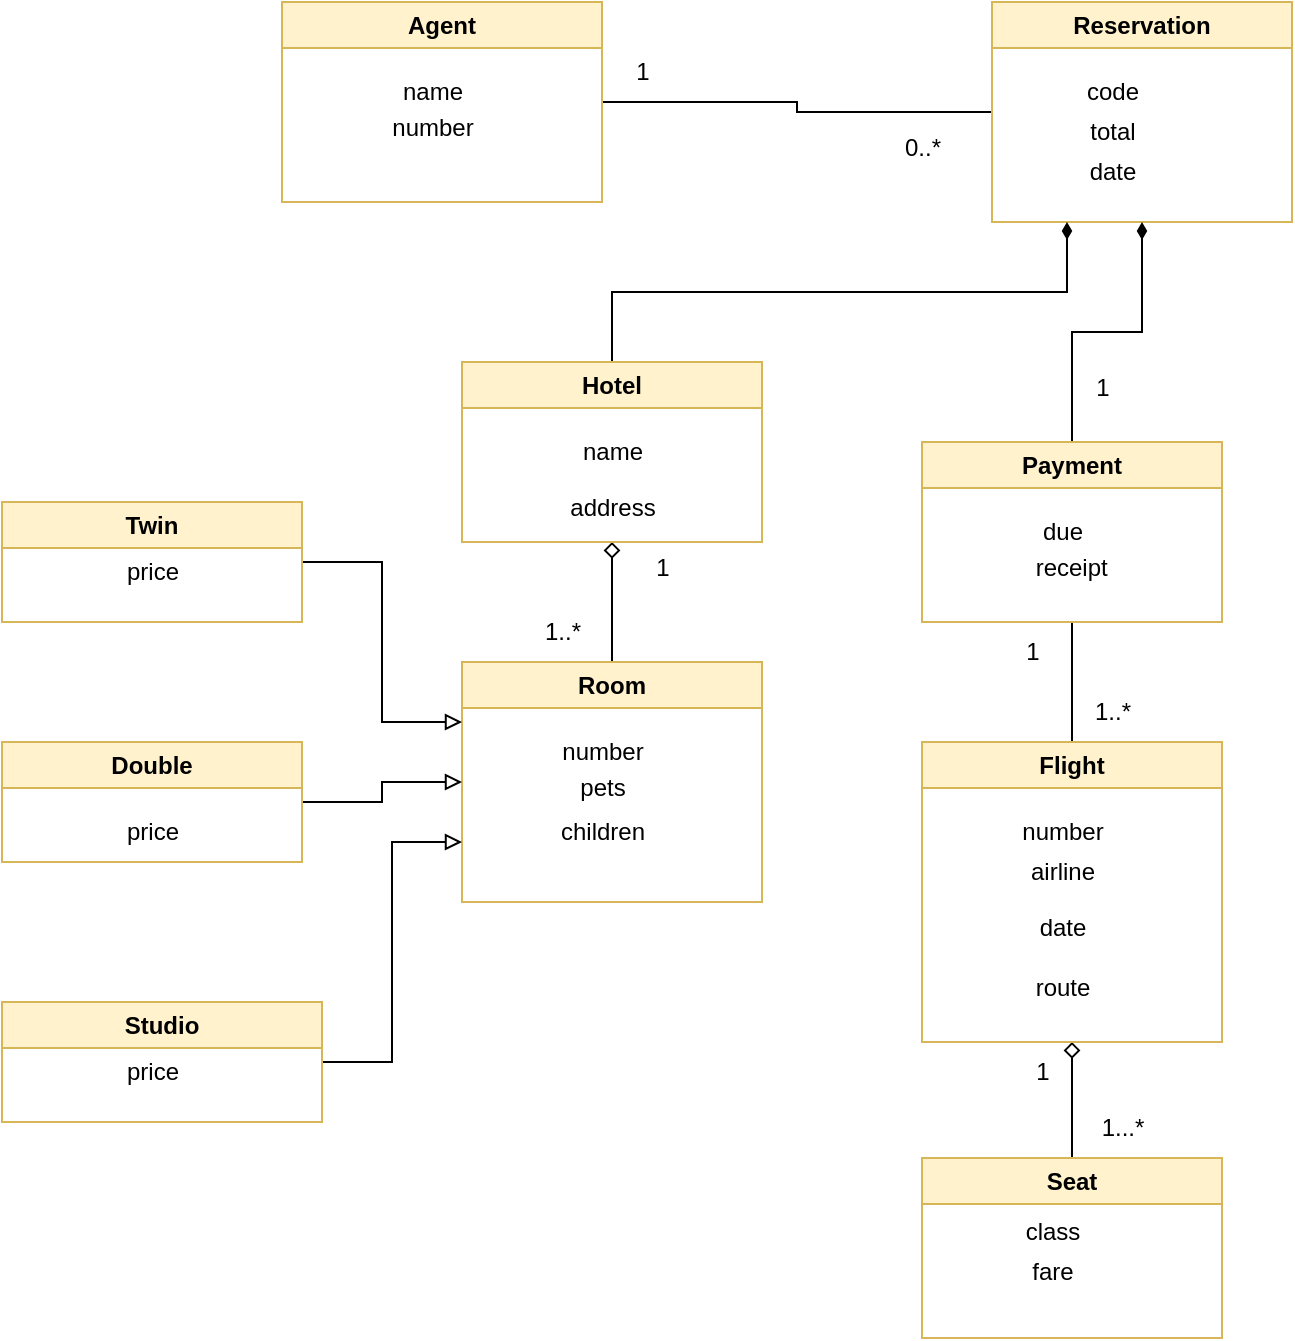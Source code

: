 <mxfile version="21.1.9" type="github">
  <diagram id="C5RBs43oDa-KdzZeNtuy" name="Page-1">
    <mxGraphModel dx="423" dy="667" grid="1" gridSize="10" guides="1" tooltips="1" connect="1" arrows="1" fold="1" page="1" pageScale="1" pageWidth="827" pageHeight="1169" math="0" shadow="0">
      <root>
        <mxCell id="WIyWlLk6GJQsqaUBKTNV-0" />
        <mxCell id="WIyWlLk6GJQsqaUBKTNV-1" parent="WIyWlLk6GJQsqaUBKTNV-0" />
        <mxCell id="vMgEtQviewHtqM_rrnDn-48" style="edgeStyle=orthogonalEdgeStyle;rounded=0;orthogonalLoop=1;jettySize=auto;html=1;exitX=1;exitY=0.5;exitDx=0;exitDy=0;entryX=0;entryY=0.5;entryDx=0;entryDy=0;endArrow=none;endFill=0;" edge="1" parent="WIyWlLk6GJQsqaUBKTNV-1" source="vMgEtQviewHtqM_rrnDn-0" target="vMgEtQviewHtqM_rrnDn-1">
          <mxGeometry relative="1" as="geometry" />
        </mxCell>
        <mxCell id="vMgEtQviewHtqM_rrnDn-0" value="Agent" style="swimlane;whiteSpace=wrap;html=1;fillColor=#fff2cc;strokeColor=#d6b656;" vertex="1" parent="WIyWlLk6GJQsqaUBKTNV-1">
          <mxGeometry x="170" y="50" width="160" height="100" as="geometry" />
        </mxCell>
        <mxCell id="vMgEtQviewHtqM_rrnDn-10" value="number" style="text;html=1;align=center;verticalAlign=middle;resizable=0;points=[];autosize=1;strokeColor=none;fillColor=none;" vertex="1" parent="vMgEtQviewHtqM_rrnDn-0">
          <mxGeometry x="45" y="48" width="60" height="30" as="geometry" />
        </mxCell>
        <mxCell id="vMgEtQviewHtqM_rrnDn-8" value="name" style="text;html=1;align=center;verticalAlign=middle;resizable=0;points=[];autosize=1;strokeColor=none;fillColor=none;" vertex="1" parent="vMgEtQviewHtqM_rrnDn-0">
          <mxGeometry x="50" y="30" width="50" height="30" as="geometry" />
        </mxCell>
        <mxCell id="vMgEtQviewHtqM_rrnDn-1" value="Reservation" style="swimlane;whiteSpace=wrap;html=1;fillColor=#fff2cc;strokeColor=#d6b656;startSize=23;" vertex="1" parent="WIyWlLk6GJQsqaUBKTNV-1">
          <mxGeometry x="525" y="50" width="150" height="110" as="geometry" />
        </mxCell>
        <mxCell id="vMgEtQviewHtqM_rrnDn-12" value="total" style="text;html=1;align=center;verticalAlign=middle;resizable=0;points=[];autosize=1;strokeColor=none;fillColor=none;" vertex="1" parent="vMgEtQviewHtqM_rrnDn-1">
          <mxGeometry x="35" y="50" width="50" height="30" as="geometry" />
        </mxCell>
        <mxCell id="vMgEtQviewHtqM_rrnDn-14" value="date" style="text;html=1;align=center;verticalAlign=middle;resizable=0;points=[];autosize=1;strokeColor=none;fillColor=none;" vertex="1" parent="vMgEtQviewHtqM_rrnDn-1">
          <mxGeometry x="35" y="70" width="50" height="30" as="geometry" />
        </mxCell>
        <mxCell id="vMgEtQviewHtqM_rrnDn-11" value="code" style="text;html=1;align=center;verticalAlign=middle;resizable=0;points=[];autosize=1;strokeColor=none;fillColor=none;" vertex="1" parent="vMgEtQviewHtqM_rrnDn-1">
          <mxGeometry x="35" y="30" width="50" height="30" as="geometry" />
        </mxCell>
        <mxCell id="vMgEtQviewHtqM_rrnDn-30" style="edgeStyle=orthogonalEdgeStyle;rounded=0;orthogonalLoop=1;jettySize=auto;html=1;exitX=0.5;exitY=1;exitDx=0;exitDy=0;entryX=0.5;entryY=0;entryDx=0;entryDy=0;startArrow=diamond;startFill=0;endArrow=none;endFill=0;" edge="1" parent="WIyWlLk6GJQsqaUBKTNV-1" source="vMgEtQviewHtqM_rrnDn-2" target="vMgEtQviewHtqM_rrnDn-3">
          <mxGeometry relative="1" as="geometry" />
        </mxCell>
        <mxCell id="vMgEtQviewHtqM_rrnDn-47" style="edgeStyle=orthogonalEdgeStyle;rounded=0;orthogonalLoop=1;jettySize=auto;html=1;exitX=0.5;exitY=0;exitDx=0;exitDy=0;entryX=0.25;entryY=1;entryDx=0;entryDy=0;endArrow=diamondThin;endFill=1;" edge="1" parent="WIyWlLk6GJQsqaUBKTNV-1" source="vMgEtQviewHtqM_rrnDn-2" target="vMgEtQviewHtqM_rrnDn-1">
          <mxGeometry relative="1" as="geometry" />
        </mxCell>
        <mxCell id="vMgEtQviewHtqM_rrnDn-2" value="Hotel" style="swimlane;whiteSpace=wrap;html=1;fillColor=#fff2cc;strokeColor=#d6b656;startSize=23;" vertex="1" parent="WIyWlLk6GJQsqaUBKTNV-1">
          <mxGeometry x="260" y="230" width="150" height="90" as="geometry" />
        </mxCell>
        <mxCell id="vMgEtQviewHtqM_rrnDn-16" value="address" style="text;html=1;align=center;verticalAlign=middle;resizable=0;points=[];autosize=1;strokeColor=none;fillColor=none;" vertex="1" parent="vMgEtQviewHtqM_rrnDn-2">
          <mxGeometry x="40" y="58" width="70" height="30" as="geometry" />
        </mxCell>
        <mxCell id="vMgEtQviewHtqM_rrnDn-15" value="name" style="text;html=1;align=center;verticalAlign=middle;resizable=0;points=[];autosize=1;strokeColor=none;fillColor=none;" vertex="1" parent="vMgEtQviewHtqM_rrnDn-2">
          <mxGeometry x="50" y="30" width="50" height="30" as="geometry" />
        </mxCell>
        <mxCell id="vMgEtQviewHtqM_rrnDn-3" value="Room" style="swimlane;whiteSpace=wrap;html=1;fillColor=#fff2cc;strokeColor=#d6b656;startSize=23;" vertex="1" parent="WIyWlLk6GJQsqaUBKTNV-1">
          <mxGeometry x="260" y="380" width="150" height="120" as="geometry" />
        </mxCell>
        <mxCell id="vMgEtQviewHtqM_rrnDn-7" value="number" style="text;html=1;align=center;verticalAlign=middle;resizable=0;points=[];autosize=1;strokeColor=none;fillColor=none;" vertex="1" parent="vMgEtQviewHtqM_rrnDn-3">
          <mxGeometry x="40" y="30" width="60" height="30" as="geometry" />
        </mxCell>
        <mxCell id="vMgEtQviewHtqM_rrnDn-29" value="children" style="text;html=1;align=center;verticalAlign=middle;resizable=0;points=[];autosize=1;strokeColor=none;fillColor=none;" vertex="1" parent="vMgEtQviewHtqM_rrnDn-3">
          <mxGeometry x="35" y="70" width="70" height="30" as="geometry" />
        </mxCell>
        <mxCell id="vMgEtQviewHtqM_rrnDn-28" value="pets" style="text;html=1;align=center;verticalAlign=middle;resizable=0;points=[];autosize=1;strokeColor=none;fillColor=none;" vertex="1" parent="vMgEtQviewHtqM_rrnDn-3">
          <mxGeometry x="45" y="48" width="50" height="30" as="geometry" />
        </mxCell>
        <mxCell id="vMgEtQviewHtqM_rrnDn-32" style="edgeStyle=orthogonalEdgeStyle;rounded=0;orthogonalLoop=1;jettySize=auto;html=1;exitX=0.5;exitY=1;exitDx=0;exitDy=0;entryX=0.5;entryY=0;entryDx=0;entryDy=0;startArrow=diamond;startFill=0;endArrow=none;endFill=0;" edge="1" parent="WIyWlLk6GJQsqaUBKTNV-1" source="vMgEtQviewHtqM_rrnDn-4" target="vMgEtQviewHtqM_rrnDn-5">
          <mxGeometry relative="1" as="geometry" />
        </mxCell>
        <mxCell id="vMgEtQviewHtqM_rrnDn-39" style="edgeStyle=orthogonalEdgeStyle;rounded=0;orthogonalLoop=1;jettySize=auto;html=1;exitX=0.5;exitY=0;exitDx=0;exitDy=0;entryX=0.5;entryY=1;entryDx=0;entryDy=0;endArrow=none;endFill=0;" edge="1" parent="WIyWlLk6GJQsqaUBKTNV-1" source="vMgEtQviewHtqM_rrnDn-4" target="vMgEtQviewHtqM_rrnDn-6">
          <mxGeometry relative="1" as="geometry" />
        </mxCell>
        <mxCell id="vMgEtQviewHtqM_rrnDn-4" value="Flight" style="swimlane;whiteSpace=wrap;html=1;fillColor=#fff2cc;strokeColor=#d6b656;startSize=23;" vertex="1" parent="WIyWlLk6GJQsqaUBKTNV-1">
          <mxGeometry x="490" y="420" width="150" height="150" as="geometry" />
        </mxCell>
        <mxCell id="vMgEtQviewHtqM_rrnDn-18" value="airline" style="text;html=1;align=center;verticalAlign=middle;resizable=0;points=[];autosize=1;strokeColor=none;fillColor=none;" vertex="1" parent="vMgEtQviewHtqM_rrnDn-4">
          <mxGeometry x="40" y="50" width="60" height="30" as="geometry" />
        </mxCell>
        <mxCell id="vMgEtQviewHtqM_rrnDn-17" value="number" style="text;html=1;align=center;verticalAlign=middle;resizable=0;points=[];autosize=1;strokeColor=none;fillColor=none;" vertex="1" parent="vMgEtQviewHtqM_rrnDn-4">
          <mxGeometry x="40" y="30" width="60" height="30" as="geometry" />
        </mxCell>
        <mxCell id="vMgEtQviewHtqM_rrnDn-19" value="date" style="text;html=1;align=center;verticalAlign=middle;resizable=0;points=[];autosize=1;strokeColor=none;fillColor=none;" vertex="1" parent="vMgEtQviewHtqM_rrnDn-4">
          <mxGeometry x="45" y="78" width="50" height="30" as="geometry" />
        </mxCell>
        <mxCell id="vMgEtQviewHtqM_rrnDn-20" value="route" style="text;html=1;align=center;verticalAlign=middle;resizable=0;points=[];autosize=1;strokeColor=none;fillColor=none;" vertex="1" parent="vMgEtQviewHtqM_rrnDn-4">
          <mxGeometry x="45" y="108" width="50" height="30" as="geometry" />
        </mxCell>
        <mxCell id="vMgEtQviewHtqM_rrnDn-5" value="Seat" style="swimlane;whiteSpace=wrap;html=1;fillColor=#fff2cc;strokeColor=#d6b656;startSize=23;" vertex="1" parent="WIyWlLk6GJQsqaUBKTNV-1">
          <mxGeometry x="490" y="628" width="150" height="90" as="geometry" />
        </mxCell>
        <mxCell id="vMgEtQviewHtqM_rrnDn-22" value="class" style="text;html=1;align=center;verticalAlign=middle;resizable=0;points=[];autosize=1;strokeColor=none;fillColor=none;" vertex="1" parent="vMgEtQviewHtqM_rrnDn-5">
          <mxGeometry x="40" y="22" width="50" height="30" as="geometry" />
        </mxCell>
        <mxCell id="vMgEtQviewHtqM_rrnDn-23" value="fare" style="text;html=1;align=center;verticalAlign=middle;resizable=0;points=[];autosize=1;strokeColor=none;fillColor=none;" vertex="1" parent="vMgEtQviewHtqM_rrnDn-5">
          <mxGeometry x="45" y="42" width="40" height="30" as="geometry" />
        </mxCell>
        <mxCell id="vMgEtQviewHtqM_rrnDn-40" style="edgeStyle=orthogonalEdgeStyle;rounded=0;orthogonalLoop=1;jettySize=auto;html=1;exitX=0.5;exitY=0;exitDx=0;exitDy=0;entryX=0.5;entryY=1;entryDx=0;entryDy=0;endArrow=diamondThin;endFill=1;" edge="1" parent="WIyWlLk6GJQsqaUBKTNV-1" source="vMgEtQviewHtqM_rrnDn-6" target="vMgEtQviewHtqM_rrnDn-1">
          <mxGeometry relative="1" as="geometry" />
        </mxCell>
        <mxCell id="vMgEtQviewHtqM_rrnDn-6" value="Payment" style="swimlane;whiteSpace=wrap;html=1;fillColor=#fff2cc;strokeColor=#d6b656;startSize=23;" vertex="1" parent="WIyWlLk6GJQsqaUBKTNV-1">
          <mxGeometry x="490" y="270" width="150" height="90" as="geometry" />
        </mxCell>
        <mxCell id="vMgEtQviewHtqM_rrnDn-25" value="receipt&amp;nbsp;" style="text;html=1;align=center;verticalAlign=middle;resizable=0;points=[];autosize=1;strokeColor=none;fillColor=none;" vertex="1" parent="vMgEtQviewHtqM_rrnDn-6">
          <mxGeometry x="46" y="48" width="60" height="30" as="geometry" />
        </mxCell>
        <mxCell id="vMgEtQviewHtqM_rrnDn-24" value="due" style="text;html=1;align=center;verticalAlign=middle;resizable=0;points=[];autosize=1;strokeColor=none;fillColor=none;" vertex="1" parent="vMgEtQviewHtqM_rrnDn-6">
          <mxGeometry x="50" y="30" width="40" height="30" as="geometry" />
        </mxCell>
        <mxCell id="vMgEtQviewHtqM_rrnDn-44" style="edgeStyle=orthogonalEdgeStyle;rounded=0;orthogonalLoop=1;jettySize=auto;html=1;exitX=1;exitY=0.5;exitDx=0;exitDy=0;entryX=0;entryY=0.25;entryDx=0;entryDy=0;endArrow=block;endFill=0;" edge="1" parent="WIyWlLk6GJQsqaUBKTNV-1" source="vMgEtQviewHtqM_rrnDn-33" target="vMgEtQviewHtqM_rrnDn-3">
          <mxGeometry relative="1" as="geometry" />
        </mxCell>
        <mxCell id="vMgEtQviewHtqM_rrnDn-33" value="Twin" style="swimlane;whiteSpace=wrap;html=1;fillColor=#fff2cc;strokeColor=#d6b656;startSize=23;" vertex="1" parent="WIyWlLk6GJQsqaUBKTNV-1">
          <mxGeometry x="30" y="300" width="150" height="60" as="geometry" />
        </mxCell>
        <mxCell id="vMgEtQviewHtqM_rrnDn-35" value="price" style="text;html=1;align=center;verticalAlign=middle;resizable=0;points=[];autosize=1;strokeColor=none;fillColor=none;" vertex="1" parent="vMgEtQviewHtqM_rrnDn-33">
          <mxGeometry x="50" y="20" width="50" height="30" as="geometry" />
        </mxCell>
        <mxCell id="vMgEtQviewHtqM_rrnDn-45" style="edgeStyle=orthogonalEdgeStyle;rounded=0;orthogonalLoop=1;jettySize=auto;html=1;exitX=1;exitY=0.5;exitDx=0;exitDy=0;entryX=0;entryY=0.5;entryDx=0;entryDy=0;endArrow=block;endFill=0;" edge="1" parent="WIyWlLk6GJQsqaUBKTNV-1" source="vMgEtQviewHtqM_rrnDn-36" target="vMgEtQviewHtqM_rrnDn-3">
          <mxGeometry relative="1" as="geometry" />
        </mxCell>
        <mxCell id="vMgEtQviewHtqM_rrnDn-36" value="Double" style="swimlane;whiteSpace=wrap;html=1;fillColor=#fff2cc;strokeColor=#d6b656;startSize=23;" vertex="1" parent="WIyWlLk6GJQsqaUBKTNV-1">
          <mxGeometry x="30" y="420" width="150" height="60" as="geometry" />
        </mxCell>
        <mxCell id="vMgEtQviewHtqM_rrnDn-38" value="price" style="text;html=1;align=center;verticalAlign=middle;resizable=0;points=[];autosize=1;strokeColor=none;fillColor=none;" vertex="1" parent="vMgEtQviewHtqM_rrnDn-36">
          <mxGeometry x="50" y="30" width="50" height="30" as="geometry" />
        </mxCell>
        <mxCell id="vMgEtQviewHtqM_rrnDn-46" style="edgeStyle=orthogonalEdgeStyle;rounded=0;orthogonalLoop=1;jettySize=auto;html=1;exitX=1;exitY=0.5;exitDx=0;exitDy=0;entryX=0;entryY=0.75;entryDx=0;entryDy=0;endArrow=block;endFill=0;" edge="1" parent="WIyWlLk6GJQsqaUBKTNV-1" source="vMgEtQviewHtqM_rrnDn-41" target="vMgEtQviewHtqM_rrnDn-3">
          <mxGeometry relative="1" as="geometry" />
        </mxCell>
        <mxCell id="vMgEtQviewHtqM_rrnDn-41" value="Studio" style="swimlane;whiteSpace=wrap;html=1;fillColor=#fff2cc;strokeColor=#d6b656;startSize=23;" vertex="1" parent="WIyWlLk6GJQsqaUBKTNV-1">
          <mxGeometry x="30" y="550" width="160" height="60" as="geometry" />
        </mxCell>
        <mxCell id="vMgEtQviewHtqM_rrnDn-43" value="price" style="text;html=1;align=center;verticalAlign=middle;resizable=0;points=[];autosize=1;strokeColor=none;fillColor=none;" vertex="1" parent="vMgEtQviewHtqM_rrnDn-41">
          <mxGeometry x="50" y="20" width="50" height="30" as="geometry" />
        </mxCell>
        <mxCell id="vMgEtQviewHtqM_rrnDn-49" value="1" style="text;html=1;align=center;verticalAlign=middle;resizable=0;points=[];autosize=1;strokeColor=none;fillColor=none;" vertex="1" parent="WIyWlLk6GJQsqaUBKTNV-1">
          <mxGeometry x="565" y="228" width="30" height="30" as="geometry" />
        </mxCell>
        <mxCell id="vMgEtQviewHtqM_rrnDn-50" value="1..*" style="text;html=1;align=center;verticalAlign=middle;resizable=0;points=[];autosize=1;strokeColor=none;fillColor=none;" vertex="1" parent="WIyWlLk6GJQsqaUBKTNV-1">
          <mxGeometry x="565" y="390" width="40" height="30" as="geometry" />
        </mxCell>
        <mxCell id="vMgEtQviewHtqM_rrnDn-51" value="1...*" style="text;html=1;align=center;verticalAlign=middle;resizable=0;points=[];autosize=1;strokeColor=none;fillColor=none;" vertex="1" parent="WIyWlLk6GJQsqaUBKTNV-1">
          <mxGeometry x="570" y="598" width="40" height="30" as="geometry" />
        </mxCell>
        <mxCell id="vMgEtQviewHtqM_rrnDn-52" value="1" style="text;html=1;align=center;verticalAlign=middle;resizable=0;points=[];autosize=1;strokeColor=none;fillColor=none;" vertex="1" parent="WIyWlLk6GJQsqaUBKTNV-1">
          <mxGeometry x="530" y="360" width="30" height="30" as="geometry" />
        </mxCell>
        <mxCell id="vMgEtQviewHtqM_rrnDn-53" value="1" style="text;html=1;align=center;verticalAlign=middle;resizable=0;points=[];autosize=1;strokeColor=none;fillColor=none;" vertex="1" parent="WIyWlLk6GJQsqaUBKTNV-1">
          <mxGeometry x="535" y="570" width="30" height="30" as="geometry" />
        </mxCell>
        <mxCell id="vMgEtQviewHtqM_rrnDn-54" value="1" style="text;html=1;align=center;verticalAlign=middle;resizable=0;points=[];autosize=1;strokeColor=none;fillColor=none;" vertex="1" parent="WIyWlLk6GJQsqaUBKTNV-1">
          <mxGeometry x="345" y="318" width="30" height="30" as="geometry" />
        </mxCell>
        <mxCell id="vMgEtQviewHtqM_rrnDn-55" value="1..*" style="text;html=1;align=center;verticalAlign=middle;resizable=0;points=[];autosize=1;strokeColor=none;fillColor=none;" vertex="1" parent="WIyWlLk6GJQsqaUBKTNV-1">
          <mxGeometry x="290" y="350" width="40" height="30" as="geometry" />
        </mxCell>
        <mxCell id="vMgEtQviewHtqM_rrnDn-56" value="1" style="text;html=1;align=center;verticalAlign=middle;resizable=0;points=[];autosize=1;strokeColor=none;fillColor=none;" vertex="1" parent="WIyWlLk6GJQsqaUBKTNV-1">
          <mxGeometry x="335" y="70" width="30" height="30" as="geometry" />
        </mxCell>
        <mxCell id="vMgEtQviewHtqM_rrnDn-58" value="0..*" style="text;html=1;align=center;verticalAlign=middle;resizable=0;points=[];autosize=1;strokeColor=none;fillColor=none;" vertex="1" parent="WIyWlLk6GJQsqaUBKTNV-1">
          <mxGeometry x="470" y="108" width="40" height="30" as="geometry" />
        </mxCell>
      </root>
    </mxGraphModel>
  </diagram>
</mxfile>
